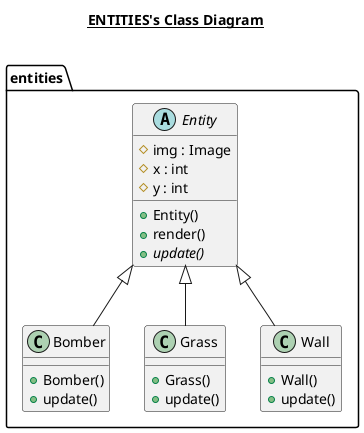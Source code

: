 @startuml

title __ENTITIES's Class Diagram__\n

  class entities.Bomber {
      + Bomber()
      + update()
  }
  abstract class entities.Entity {
      # img : Image
      # x : int
      # y : int
      + Entity()
      + render()
      {abstract} + update()
  }
  class entities.Grass {
      + Grass()
      + update()
  }
  class entities.Wall {
      + Wall()
      + update()
  }
  
  entities.Bomber -up-|> entities.Entity
  entities.Grass -up-|> entities.Entity
  entities.Wall -up-|> entities.Entity

@enduml
